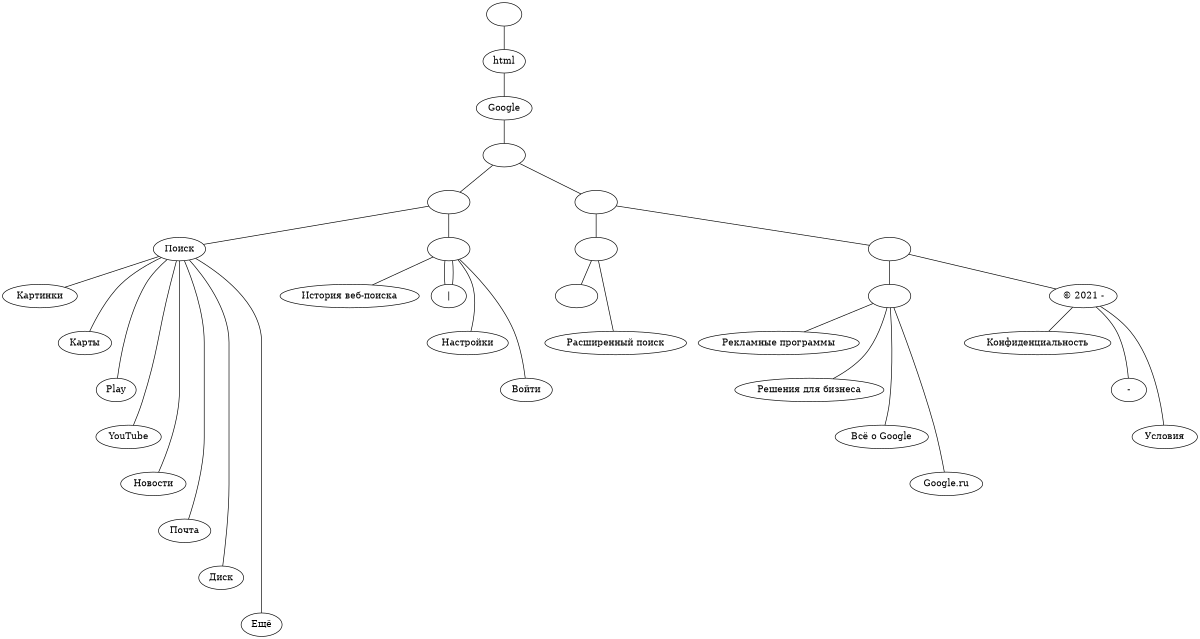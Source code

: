 graph G {
	graph [size=8];
	node [fontcolor=black];
	"" -- html	[minlen=1];
	html -- Google;
	_884	[fontcolor=white];
	Google -- _884;
	_885	[fontcolor=white];
	_884 -- _885;
	_887	[fontcolor=white];
	_884 -- _887;
	_885 -- Поиск;
	_886	[fontcolor=white];
	_885 -- _886;
	Поиск -- Картинки	[minlen=1];
	Поиск -- Карты	[minlen=2];
	Поиск -- Play	[minlen=3];
	Поиск -- YouTube	[minlen=4];
	Поиск -- Новости	[minlen=5];
	Поиск -- Почта	[minlen=6];
	Поиск -- Диск	[minlen=7];
	Поиск -- Ещё	[minlen=8];
	_886 -- "История веб-поиска"	[minlen=1];
	_886 -- "|";
	_886 -- "|";
	_886 -- Настройки	[minlen=2];
	_886 -- Войти	[minlen=3];
	_888	[fontcolor=white];
	_887 -- _888;
	_890	[fontcolor=white];
	_887 -- _890;
	_889	[fontcolor=white];
	_888 -- _889	[minlen=1];
	_888 -- "Расширенный поиск"	[minlen=2];
	_891	[fontcolor=white];
	_890 -- _891;
	_890 -- "© 2021 -";
	_891 -- "Рекламные программы"	[minlen=1];
	_891 -- "Решения для бизнеса"	[minlen=2];
	_891 -- "Всё о Google"	[minlen=3];
	_891 -- "Google.ru"	[minlen=4];
	"© 2021 -" -- Конфиденциальность	[minlen=1];
	"© 2021 -" -- "-"	[minlen=2];
	"© 2021 -" -- Условия	[minlen=3];
}
